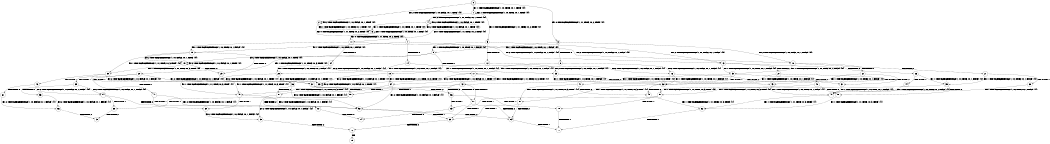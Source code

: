 digraph BCG {
size = "7, 10.5";
center = TRUE;
node [shape = circle];
0 [peripheries = 2];
0 -> 1 [label = "EX !1 !ATOMIC_EXCH_BRANCH (1, +0, TRUE, +0, 1, TRUE) !{0}"];
0 -> 2 [label = "EX !2 !ATOMIC_EXCH_BRANCH (1, +0, FALSE, +0, 1, TRUE) !{0}"];
0 -> 3 [label = "EX !0 !ATOMIC_EXCH_BRANCH (1, +1, TRUE, +0, 2, TRUE) !{0}"];
1 -> 4 [label = "EX !2 !ATOMIC_EXCH_BRANCH (1, +0, FALSE, +0, 1, TRUE) !{0}"];
1 -> 5 [label = "EX !0 !ATOMIC_EXCH_BRANCH (1, +1, TRUE, +0, 2, TRUE) !{0}"];
1 -> 1 [label = "EX !1 !ATOMIC_EXCH_BRANCH (1, +0, TRUE, +0, 1, TRUE) !{0}"];
2 -> 6 [label = "EX !1 !ATOMIC_EXCH_BRANCH (1, +0, TRUE, +0, 1, TRUE) !{0}"];
2 -> 7 [label = "EX !0 !ATOMIC_EXCH_BRANCH (1, +1, TRUE, +0, 2, TRUE) !{0}"];
2 -> 2 [label = "EX !2 !ATOMIC_EXCH_BRANCH (1, +0, FALSE, +0, 1, TRUE) !{0}"];
3 -> 8 [label = "TERMINATE !0"];
3 -> 9 [label = "EX !1 !ATOMIC_EXCH_BRANCH (1, +0, TRUE, +0, 1, FALSE) !{0}"];
3 -> 10 [label = "EX !2 !ATOMIC_EXCH_BRANCH (1, +0, FALSE, +0, 1, FALSE) !{0}"];
4 -> 11 [label = "EX !0 !ATOMIC_EXCH_BRANCH (1, +1, TRUE, +0, 2, TRUE) !{0}"];
4 -> 4 [label = "EX !2 !ATOMIC_EXCH_BRANCH (1, +0, FALSE, +0, 1, TRUE) !{0}"];
4 -> 6 [label = "EX !1 !ATOMIC_EXCH_BRANCH (1, +0, TRUE, +0, 1, TRUE) !{0}"];
5 -> 12 [label = "TERMINATE !0"];
5 -> 13 [label = "EX !2 !ATOMIC_EXCH_BRANCH (1, +0, FALSE, +0, 1, FALSE) !{0}"];
5 -> 9 [label = "EX !1 !ATOMIC_EXCH_BRANCH (1, +0, TRUE, +0, 1, FALSE) !{0}"];
6 -> 11 [label = "EX !0 !ATOMIC_EXCH_BRANCH (1, +1, TRUE, +0, 2, TRUE) !{0}"];
6 -> 4 [label = "EX !2 !ATOMIC_EXCH_BRANCH (1, +0, FALSE, +0, 1, TRUE) !{0}"];
6 -> 6 [label = "EX !1 !ATOMIC_EXCH_BRANCH (1, +0, TRUE, +0, 1, TRUE) !{0}"];
7 -> 14 [label = "TERMINATE !0"];
7 -> 15 [label = "EX !1 !ATOMIC_EXCH_BRANCH (1, +0, TRUE, +0, 1, FALSE) !{0}"];
7 -> 10 [label = "EX !2 !ATOMIC_EXCH_BRANCH (1, +0, FALSE, +0, 1, FALSE) !{0}"];
8 -> 16 [label = "EX !2 !ATOMIC_EXCH_BRANCH (1, +0, FALSE, +0, 1, FALSE) !{1}"];
8 -> 17 [label = "EX !1 !ATOMIC_EXCH_BRANCH (1, +0, TRUE, +0, 1, FALSE) !{1}"];
9 -> 18 [label = "TERMINATE !0"];
9 -> 19 [label = "EX !2 !ATOMIC_EXCH_BRANCH (1, +0, FALSE, +0, 1, TRUE) !{0}"];
9 -> 20 [label = "EX !1 !ATOMIC_EXCH_BRANCH (1, +1, TRUE, +0, 3, TRUE) !{0}"];
10 -> 21 [label = "TERMINATE !2"];
10 -> 22 [label = "TERMINATE !0"];
10 -> 23 [label = "EX !1 !ATOMIC_EXCH_BRANCH (1, +0, TRUE, +0, 1, FALSE) !{0}"];
11 -> 24 [label = "TERMINATE !0"];
11 -> 13 [label = "EX !2 !ATOMIC_EXCH_BRANCH (1, +0, FALSE, +0, 1, FALSE) !{0}"];
11 -> 15 [label = "EX !1 !ATOMIC_EXCH_BRANCH (1, +0, TRUE, +0, 1, FALSE) !{0}"];
12 -> 25 [label = "EX !2 !ATOMIC_EXCH_BRANCH (1, +0, FALSE, +0, 1, FALSE) !{1}"];
12 -> 17 [label = "EX !1 !ATOMIC_EXCH_BRANCH (1, +0, TRUE, +0, 1, FALSE) !{1}"];
13 -> 26 [label = "TERMINATE !2"];
13 -> 27 [label = "TERMINATE !0"];
13 -> 23 [label = "EX !1 !ATOMIC_EXCH_BRANCH (1, +0, TRUE, +0, 1, FALSE) !{0}"];
14 -> 28 [label = "EX !1 !ATOMIC_EXCH_BRANCH (1, +0, TRUE, +0, 1, FALSE) !{1}"];
14 -> 16 [label = "EX !2 !ATOMIC_EXCH_BRANCH (1, +0, FALSE, +0, 1, FALSE) !{1}"];
15 -> 29 [label = "TERMINATE !0"];
15 -> 19 [label = "EX !2 !ATOMIC_EXCH_BRANCH (1, +0, FALSE, +0, 1, TRUE) !{0}"];
15 -> 30 [label = "EX !1 !ATOMIC_EXCH_BRANCH (1, +1, TRUE, +0, 3, TRUE) !{0}"];
16 -> 31 [label = "TERMINATE !2"];
16 -> 32 [label = "EX !1 !ATOMIC_EXCH_BRANCH (1, +0, TRUE, +0, 1, FALSE) !{1}"];
17 -> 33 [label = "EX !2 !ATOMIC_EXCH_BRANCH (1, +0, FALSE, +0, 1, TRUE) !{1}"];
17 -> 34 [label = "EX !1 !ATOMIC_EXCH_BRANCH (1, +1, TRUE, +0, 3, TRUE) !{1}"];
18 -> 33 [label = "EX !2 !ATOMIC_EXCH_BRANCH (1, +0, FALSE, +0, 1, TRUE) !{1}"];
18 -> 34 [label = "EX !1 !ATOMIC_EXCH_BRANCH (1, +1, TRUE, +0, 3, TRUE) !{1}"];
19 -> 29 [label = "TERMINATE !0"];
19 -> 19 [label = "EX !2 !ATOMIC_EXCH_BRANCH (1, +0, FALSE, +0, 1, TRUE) !{0}"];
19 -> 30 [label = "EX !1 !ATOMIC_EXCH_BRANCH (1, +1, TRUE, +0, 3, TRUE) !{0}"];
20 -> 35 [label = "TERMINATE !1"];
20 -> 36 [label = "TERMINATE !0"];
20 -> 37 [label = "EX !2 !ATOMIC_EXCH_BRANCH (1, +0, FALSE, +0, 1, FALSE) !{0}"];
21 -> 38 [label = "TERMINATE !0"];
21 -> 39 [label = "EX !1 !ATOMIC_EXCH_BRANCH (1, +0, TRUE, +0, 1, FALSE) !{0}"];
22 -> 31 [label = "TERMINATE !2"];
22 -> 32 [label = "EX !1 !ATOMIC_EXCH_BRANCH (1, +0, TRUE, +0, 1, FALSE) !{1}"];
23 -> 40 [label = "TERMINATE !2"];
23 -> 41 [label = "TERMINATE !0"];
23 -> 42 [label = "EX !1 !ATOMIC_EXCH_BRANCH (1, +1, TRUE, +0, 3, TRUE) !{0}"];
24 -> 25 [label = "EX !2 !ATOMIC_EXCH_BRANCH (1, +0, FALSE, +0, 1, FALSE) !{1}"];
24 -> 28 [label = "EX !1 !ATOMIC_EXCH_BRANCH (1, +0, TRUE, +0, 1, FALSE) !{1}"];
25 -> 43 [label = "TERMINATE !2"];
25 -> 32 [label = "EX !1 !ATOMIC_EXCH_BRANCH (1, +0, TRUE, +0, 1, FALSE) !{1}"];
26 -> 44 [label = "TERMINATE !0"];
26 -> 39 [label = "EX !1 !ATOMIC_EXCH_BRANCH (1, +0, TRUE, +0, 1, FALSE) !{0}"];
27 -> 43 [label = "TERMINATE !2"];
27 -> 32 [label = "EX !1 !ATOMIC_EXCH_BRANCH (1, +0, TRUE, +0, 1, FALSE) !{1}"];
28 -> 33 [label = "EX !2 !ATOMIC_EXCH_BRANCH (1, +0, FALSE, +0, 1, TRUE) !{1}"];
28 -> 45 [label = "EX !1 !ATOMIC_EXCH_BRANCH (1, +1, TRUE, +0, 3, TRUE) !{1}"];
29 -> 33 [label = "EX !2 !ATOMIC_EXCH_BRANCH (1, +0, FALSE, +0, 1, TRUE) !{1}"];
29 -> 45 [label = "EX !1 !ATOMIC_EXCH_BRANCH (1, +1, TRUE, +0, 3, TRUE) !{1}"];
30 -> 46 [label = "TERMINATE !1"];
30 -> 47 [label = "TERMINATE !0"];
30 -> 37 [label = "EX !2 !ATOMIC_EXCH_BRANCH (1, +0, FALSE, +0, 1, FALSE) !{0}"];
31 -> 48 [label = "EX !1 !ATOMIC_EXCH_BRANCH (1, +0, TRUE, +0, 1, FALSE) !{1}"];
32 -> 49 [label = "TERMINATE !2"];
32 -> 50 [label = "EX !1 !ATOMIC_EXCH_BRANCH (1, +1, TRUE, +0, 3, TRUE) !{1}"];
33 -> 33 [label = "EX !2 !ATOMIC_EXCH_BRANCH (1, +0, FALSE, +0, 1, TRUE) !{1}"];
33 -> 45 [label = "EX !1 !ATOMIC_EXCH_BRANCH (1, +1, TRUE, +0, 3, TRUE) !{1}"];
34 -> 51 [label = "TERMINATE !1"];
34 -> 52 [label = "EX !2 !ATOMIC_EXCH_BRANCH (1, +0, FALSE, +0, 1, FALSE) !{1}"];
35 -> 53 [label = "TERMINATE !0"];
35 -> 54 [label = "EX !2 !ATOMIC_EXCH_BRANCH (1, +0, FALSE, +0, 1, FALSE) !{0}"];
36 -> 51 [label = "TERMINATE !1"];
36 -> 52 [label = "EX !2 !ATOMIC_EXCH_BRANCH (1, +0, FALSE, +0, 1, FALSE) !{1}"];
37 -> 55 [label = "TERMINATE !1"];
37 -> 56 [label = "TERMINATE !2"];
37 -> 57 [label = "TERMINATE !0"];
38 -> 48 [label = "EX !1 !ATOMIC_EXCH_BRANCH (1, +0, TRUE, +0, 1, FALSE) !{1}"];
39 -> 58 [label = "TERMINATE !0"];
39 -> 59 [label = "EX !1 !ATOMIC_EXCH_BRANCH (1, +1, TRUE, +0, 3, TRUE) !{0}"];
40 -> 58 [label = "TERMINATE !0"];
40 -> 59 [label = "EX !1 !ATOMIC_EXCH_BRANCH (1, +1, TRUE, +0, 3, TRUE) !{0}"];
41 -> 49 [label = "TERMINATE !2"];
41 -> 50 [label = "EX !1 !ATOMIC_EXCH_BRANCH (1, +1, TRUE, +0, 3, TRUE) !{1}"];
42 -> 55 [label = "TERMINATE !1"];
42 -> 56 [label = "TERMINATE !2"];
42 -> 57 [label = "TERMINATE !0"];
43 -> 48 [label = "EX !1 !ATOMIC_EXCH_BRANCH (1, +0, TRUE, +0, 1, FALSE) !{1}"];
44 -> 48 [label = "EX !1 !ATOMIC_EXCH_BRANCH (1, +0, TRUE, +0, 1, FALSE) !{1}"];
45 -> 60 [label = "TERMINATE !1"];
45 -> 52 [label = "EX !2 !ATOMIC_EXCH_BRANCH (1, +0, FALSE, +0, 1, FALSE) !{1}"];
46 -> 61 [label = "TERMINATE !0"];
46 -> 54 [label = "EX !2 !ATOMIC_EXCH_BRANCH (1, +0, FALSE, +0, 1, FALSE) !{0}"];
47 -> 60 [label = "TERMINATE !1"];
47 -> 52 [label = "EX !2 !ATOMIC_EXCH_BRANCH (1, +0, FALSE, +0, 1, FALSE) !{1}"];
48 -> 62 [label = "EX !1 !ATOMIC_EXCH_BRANCH (1, +1, TRUE, +0, 3, TRUE) !{1}"];
49 -> 62 [label = "EX !1 !ATOMIC_EXCH_BRANCH (1, +1, TRUE, +0, 3, TRUE) !{1}"];
50 -> 63 [label = "TERMINATE !1"];
50 -> 64 [label = "TERMINATE !2"];
51 -> 65 [label = "EX !2 !ATOMIC_EXCH_BRANCH (1, +0, FALSE, +0, 1, FALSE) !{2}"];
52 -> 63 [label = "TERMINATE !1"];
52 -> 64 [label = "TERMINATE !2"];
53 -> 66 [label = "EX !2 !ATOMIC_EXCH_BRANCH (1, +0, FALSE, +0, 1, FALSE) !{1}"];
54 -> 67 [label = "TERMINATE !2"];
54 -> 68 [label = "TERMINATE !0"];
55 -> 67 [label = "TERMINATE !2"];
55 -> 68 [label = "TERMINATE !0"];
56 -> 69 [label = "TERMINATE !1"];
56 -> 70 [label = "TERMINATE !0"];
57 -> 63 [label = "TERMINATE !1"];
57 -> 64 [label = "TERMINATE !2"];
58 -> 62 [label = "EX !1 !ATOMIC_EXCH_BRANCH (1, +1, TRUE, +0, 3, TRUE) !{1}"];
59 -> 69 [label = "TERMINATE !1"];
59 -> 70 [label = "TERMINATE !0"];
60 -> 65 [label = "EX !2 !ATOMIC_EXCH_BRANCH (1, +0, FALSE, +0, 1, FALSE) !{2}"];
61 -> 66 [label = "EX !2 !ATOMIC_EXCH_BRANCH (1, +0, FALSE, +0, 1, FALSE) !{1}"];
62 -> 71 [label = "TERMINATE !1"];
63 -> 72 [label = "TERMINATE !2"];
64 -> 71 [label = "TERMINATE !1"];
65 -> 72 [label = "TERMINATE !2"];
66 -> 73 [label = "TERMINATE !2"];
67 -> 74 [label = "TERMINATE !0"];
68 -> 73 [label = "TERMINATE !2"];
69 -> 74 [label = "TERMINATE !0"];
70 -> 71 [label = "TERMINATE !1"];
72 -> 75 [label = "exit"];
}
